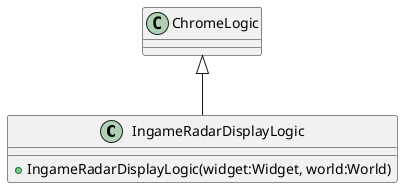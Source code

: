 @startuml
class IngameRadarDisplayLogic {
    + IngameRadarDisplayLogic(widget:Widget, world:World)
}
ChromeLogic <|-- IngameRadarDisplayLogic
@enduml
